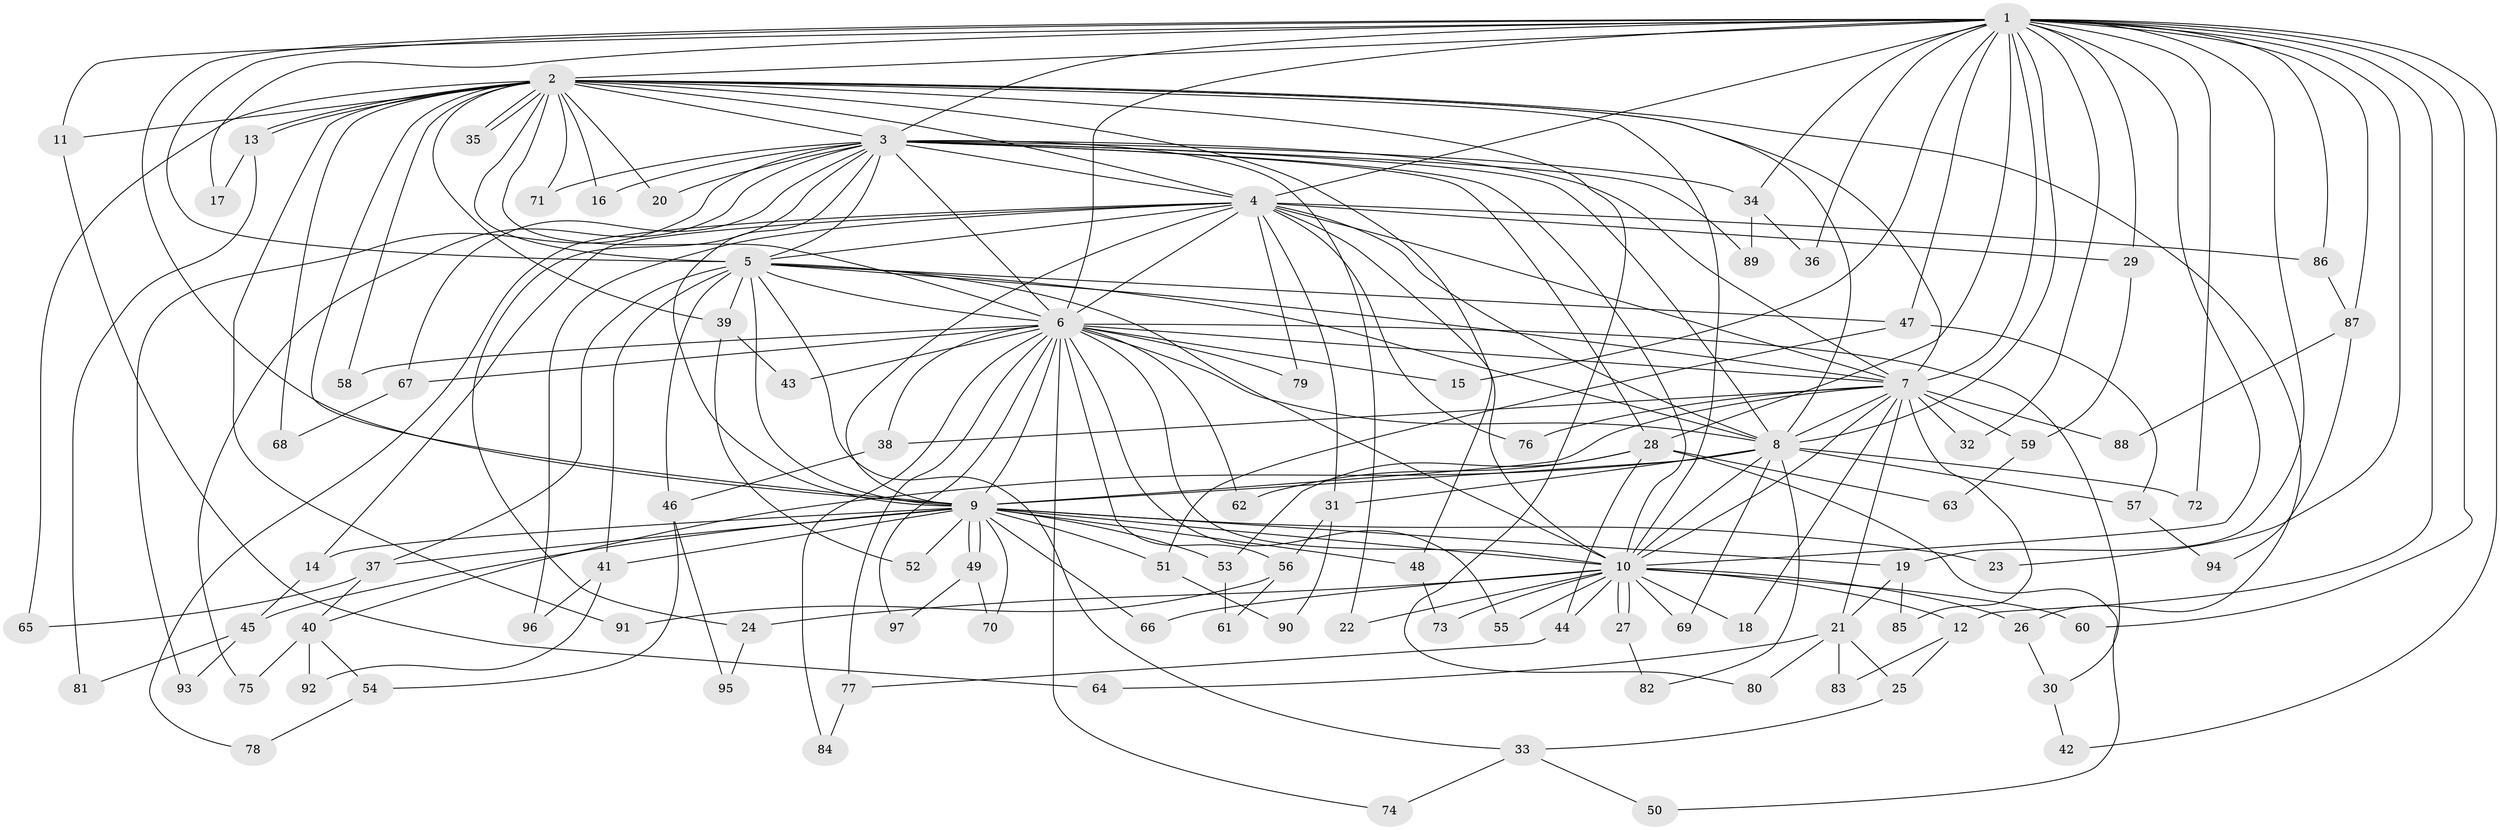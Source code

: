 // coarse degree distribution, {27: 0.014705882352941176, 19: 0.029411764705882353, 15: 0.014705882352941176, 14: 0.014705882352941176, 12: 0.014705882352941176, 20: 0.014705882352941176, 22: 0.014705882352941176, 6: 0.014705882352941176, 7: 0.04411764705882353, 3: 0.23529411764705882, 2: 0.47058823529411764, 5: 0.058823529411764705, 1: 0.014705882352941176, 4: 0.04411764705882353}
// Generated by graph-tools (version 1.1) at 2025/49/03/04/25 22:49:51]
// undirected, 97 vertices, 219 edges
graph export_dot {
  node [color=gray90,style=filled];
  1;
  2;
  3;
  4;
  5;
  6;
  7;
  8;
  9;
  10;
  11;
  12;
  13;
  14;
  15;
  16;
  17;
  18;
  19;
  20;
  21;
  22;
  23;
  24;
  25;
  26;
  27;
  28;
  29;
  30;
  31;
  32;
  33;
  34;
  35;
  36;
  37;
  38;
  39;
  40;
  41;
  42;
  43;
  44;
  45;
  46;
  47;
  48;
  49;
  50;
  51;
  52;
  53;
  54;
  55;
  56;
  57;
  58;
  59;
  60;
  61;
  62;
  63;
  64;
  65;
  66;
  67;
  68;
  69;
  70;
  71;
  72;
  73;
  74;
  75;
  76;
  77;
  78;
  79;
  80;
  81;
  82;
  83;
  84;
  85;
  86;
  87;
  88;
  89;
  90;
  91;
  92;
  93;
  94;
  95;
  96;
  97;
  1 -- 2;
  1 -- 3;
  1 -- 4;
  1 -- 5;
  1 -- 6;
  1 -- 7;
  1 -- 8;
  1 -- 9;
  1 -- 10;
  1 -- 11;
  1 -- 12;
  1 -- 15;
  1 -- 17;
  1 -- 19;
  1 -- 23;
  1 -- 28;
  1 -- 29;
  1 -- 32;
  1 -- 34;
  1 -- 36;
  1 -- 42;
  1 -- 47;
  1 -- 60;
  1 -- 72;
  1 -- 86;
  1 -- 87;
  2 -- 3;
  2 -- 4;
  2 -- 5;
  2 -- 6;
  2 -- 7;
  2 -- 8;
  2 -- 9;
  2 -- 10;
  2 -- 11;
  2 -- 13;
  2 -- 13;
  2 -- 16;
  2 -- 20;
  2 -- 26;
  2 -- 35;
  2 -- 35;
  2 -- 39;
  2 -- 48;
  2 -- 58;
  2 -- 65;
  2 -- 68;
  2 -- 71;
  2 -- 80;
  2 -- 91;
  3 -- 4;
  3 -- 5;
  3 -- 6;
  3 -- 7;
  3 -- 8;
  3 -- 9;
  3 -- 10;
  3 -- 16;
  3 -- 20;
  3 -- 22;
  3 -- 24;
  3 -- 28;
  3 -- 34;
  3 -- 67;
  3 -- 71;
  3 -- 75;
  3 -- 89;
  3 -- 93;
  4 -- 5;
  4 -- 6;
  4 -- 7;
  4 -- 8;
  4 -- 9;
  4 -- 10;
  4 -- 14;
  4 -- 29;
  4 -- 31;
  4 -- 76;
  4 -- 78;
  4 -- 79;
  4 -- 86;
  4 -- 96;
  5 -- 6;
  5 -- 7;
  5 -- 8;
  5 -- 9;
  5 -- 10;
  5 -- 33;
  5 -- 37;
  5 -- 39;
  5 -- 41;
  5 -- 46;
  5 -- 47;
  6 -- 7;
  6 -- 8;
  6 -- 9;
  6 -- 10;
  6 -- 15;
  6 -- 30;
  6 -- 38;
  6 -- 43;
  6 -- 55;
  6 -- 56;
  6 -- 58;
  6 -- 62;
  6 -- 67;
  6 -- 74;
  6 -- 77;
  6 -- 79;
  6 -- 84;
  6 -- 97;
  7 -- 8;
  7 -- 9;
  7 -- 10;
  7 -- 18;
  7 -- 21;
  7 -- 32;
  7 -- 38;
  7 -- 59;
  7 -- 76;
  7 -- 85;
  7 -- 88;
  8 -- 9;
  8 -- 10;
  8 -- 31;
  8 -- 40;
  8 -- 57;
  8 -- 69;
  8 -- 72;
  8 -- 82;
  9 -- 10;
  9 -- 14;
  9 -- 19;
  9 -- 23;
  9 -- 37;
  9 -- 41;
  9 -- 45;
  9 -- 48;
  9 -- 49;
  9 -- 49;
  9 -- 51;
  9 -- 52;
  9 -- 53;
  9 -- 66;
  9 -- 70;
  10 -- 12;
  10 -- 18;
  10 -- 22;
  10 -- 24;
  10 -- 26;
  10 -- 27;
  10 -- 27;
  10 -- 44;
  10 -- 55;
  10 -- 60;
  10 -- 66;
  10 -- 69;
  10 -- 73;
  11 -- 64;
  12 -- 25;
  12 -- 83;
  13 -- 17;
  13 -- 81;
  14 -- 45;
  19 -- 21;
  19 -- 85;
  21 -- 25;
  21 -- 64;
  21 -- 80;
  21 -- 83;
  24 -- 95;
  25 -- 33;
  26 -- 30;
  27 -- 82;
  28 -- 44;
  28 -- 50;
  28 -- 53;
  28 -- 62;
  28 -- 63;
  29 -- 59;
  30 -- 42;
  31 -- 56;
  31 -- 90;
  33 -- 50;
  33 -- 74;
  34 -- 36;
  34 -- 89;
  37 -- 40;
  37 -- 65;
  38 -- 46;
  39 -- 43;
  39 -- 52;
  40 -- 54;
  40 -- 75;
  40 -- 92;
  41 -- 92;
  41 -- 96;
  44 -- 77;
  45 -- 81;
  45 -- 93;
  46 -- 54;
  46 -- 95;
  47 -- 51;
  47 -- 57;
  48 -- 73;
  49 -- 70;
  49 -- 97;
  51 -- 90;
  53 -- 61;
  54 -- 78;
  56 -- 61;
  56 -- 91;
  57 -- 94;
  59 -- 63;
  67 -- 68;
  77 -- 84;
  86 -- 87;
  87 -- 88;
  87 -- 94;
}
